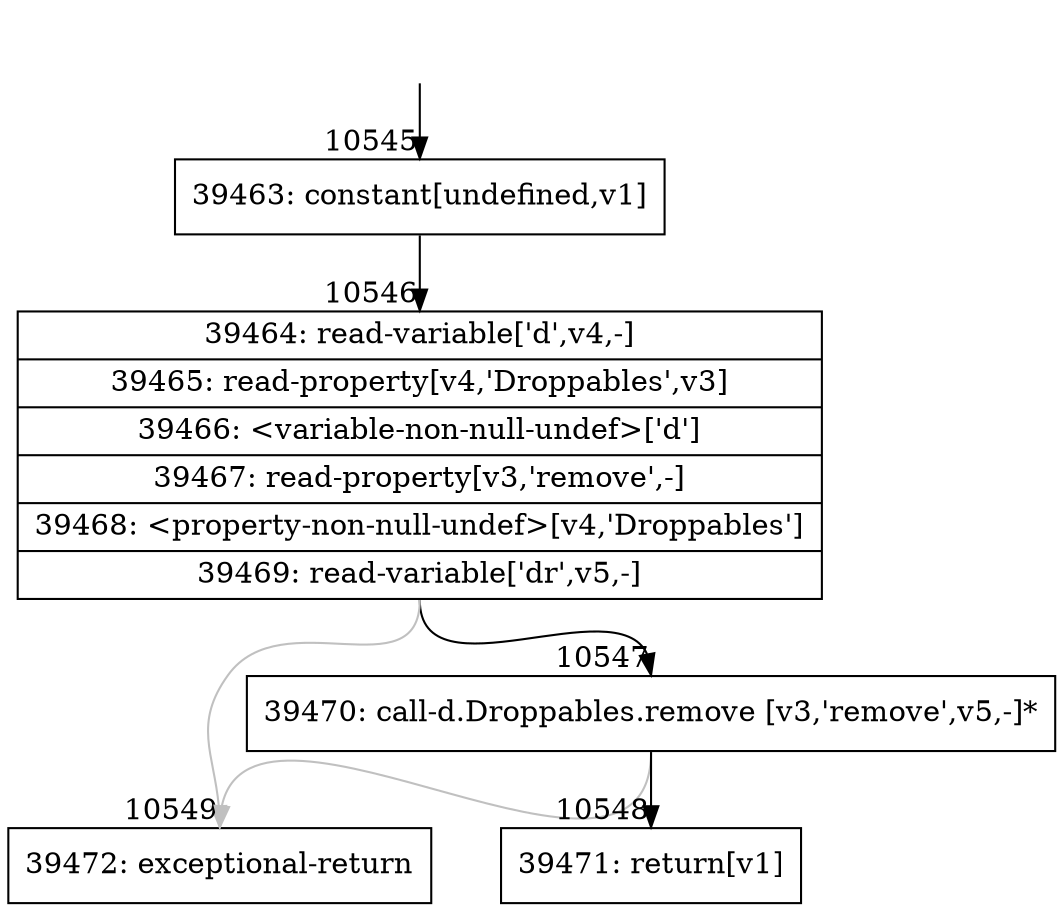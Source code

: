 digraph {
rankdir="TD"
BB_entry750[shape=none,label=""];
BB_entry750 -> BB10545 [tailport=s, headport=n, headlabel="    10545"]
BB10545 [shape=record label="{39463: constant[undefined,v1]}" ] 
BB10545 -> BB10546 [tailport=s, headport=n, headlabel="      10546"]
BB10546 [shape=record label="{39464: read-variable['d',v4,-]|39465: read-property[v4,'Droppables',v3]|39466: \<variable-non-null-undef\>['d']|39467: read-property[v3,'remove',-]|39468: \<property-non-null-undef\>[v4,'Droppables']|39469: read-variable['dr',v5,-]}" ] 
BB10546 -> BB10547 [tailport=s, headport=n, headlabel="      10547"]
BB10546 -> BB10549 [tailport=s, headport=n, color=gray, headlabel="      10549"]
BB10547 [shape=record label="{39470: call-d.Droppables.remove [v3,'remove',v5,-]*}" ] 
BB10547 -> BB10548 [tailport=s, headport=n, headlabel="      10548"]
BB10547 -> BB10549 [tailport=s, headport=n, color=gray]
BB10548 [shape=record label="{39471: return[v1]}" ] 
BB10549 [shape=record label="{39472: exceptional-return}" ] 
//#$~ 7418
}

